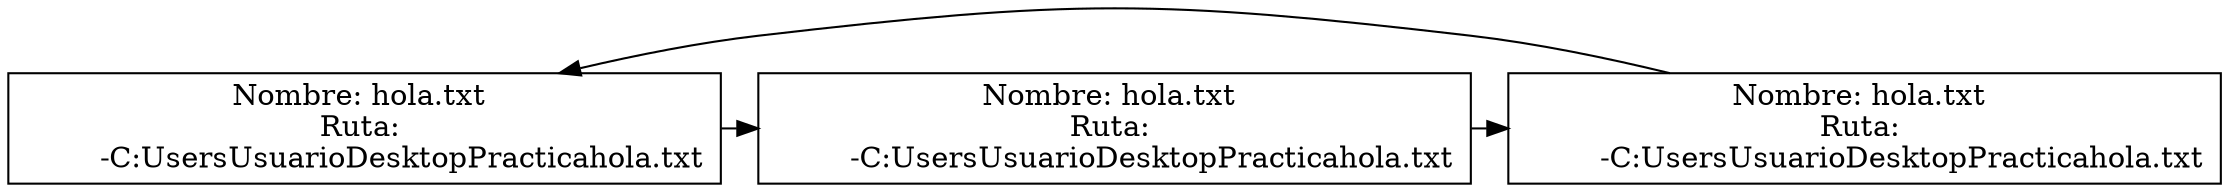 digraph G {node[shape = box];
Nodo1[label = "Nombre: hola.txt 
Ruta: 
	-C:\Users\Usuario\Desktop\Practica\hola.txt"]
Nodo2[label = "Nombre: hola.txt 
Ruta: 
	-C:\Users\Usuario\Desktop\Practica\hola.txt"]
Nodo3[label = "Nombre: hola.txt 
Ruta: 
	-C:\Users\Usuario\Desktop\Practica\hola.txt"]
Nodo1->Nodo2
Nodo2->Nodo3
Nodo3->Nodo1{rank=same; Nodo1;Nodo2;Nodo3;}}